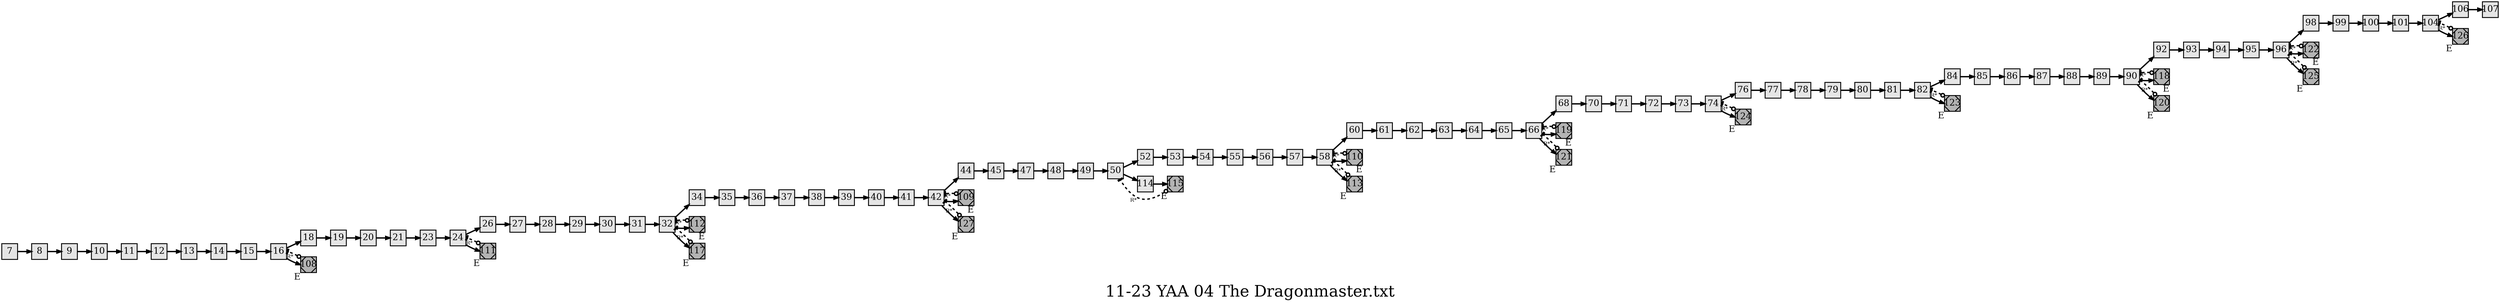 digraph g{
  graph [ label="11-23 YAA 04 The Dragonmaster.txt" rankdir=LR, ordering=out, fontsize=36, nodesep="0.35", ranksep="0.45"];
  node  [shape=rect, penwidth=2, fontsize=20, style=filled, fillcolor=grey90, margin="0,0", labelfloat=true, regular=true, fixedsize=true];
  edge  [labelfloat=true, penwidth=3, fontsize=12];

  7 -> 8;
  8 -> 9;
  9 -> 10;
  10 -> 11;
  11 -> 12;
  12 -> 13;
  13 -> 14;
  14 -> 15;
  15 -> 16;
  16 -> 18;
  16 -> 108;
  18 -> 19;
  19 -> 20;
  20 -> 21;
  21 -> 23;
  23 -> 24;
  24 -> 26;
  24 -> 111;
  26 -> 27;
  27 -> 28;
  28 -> 29;
  29 -> 30;
  30 -> 31;
  31 -> 32;
  32 -> 34;
  32 -> 112;
  32 -> 117;
  34 -> 35;
  35 -> 36;
  36 -> 37;
  37 -> 38;
  38 -> 39;
  39 -> 40;
  40 -> 41;
  41 -> 42;
  42 -> 44;
  42 -> 109;
  42 -> 127;
  44 -> 45;
  45 -> 47;
  47 -> 48;
  48 -> 49;
  49 -> 50;
  50 -> 52;
  50 -> 114;
  52 -> 53;
  53 -> 54;
  54 -> 55;
  55 -> 56;
  56 -> 57;
  57 -> 58;
  58 -> 60;
  58 -> 110;
  58 -> 113;
  60 -> 61;
  61 -> 62;
  62 -> 63;
  63 -> 64;
  64 -> 65;
  65 -> 66;
  66 -> 68;
  66 -> 119;
  66 -> 121;
  68 -> 70;
  70 -> 71;
  71 -> 72;
  72 -> 73;
  73 -> 74;
  74 -> 76;
  74 -> 124;
  76 -> 77;
  77 -> 78;
  78 -> 79;
  79 -> 80;
  80 -> 81;
  81 -> 82;
  82 -> 84;
  82 -> 123;
  84 -> 85;
  85 -> 86;
  86 -> 87;
  87 -> 88;
  88 -> 89;
  89 -> 90;
  90 -> 92;
  90 -> 118;
  90 -> 120;
  92 -> 93;
  93 -> 94;
  94 -> 95;
  95 -> 96;
  96 -> 98;
  96 -> 122;
  96 -> 125;
  98 -> 99;
  99 -> 100;
  100 -> 101;
  101 -> 104;
  104 -> 106;
  104 -> 126;
  106 -> 107;
  108	[ xlabel="E", shape=Msquare, fontsize=20, fillcolor=grey70 ];
  108 -> 16	[ xlabel="R*", dir=both, arrowhead=tee, arrowtail=odot, style=dashed, constraint=false ];
  109	[ xlabel="E", shape=Msquare, fontsize=20, fillcolor=grey70 ];
  109 -> 42	[ xlabel="R*", dir=both, arrowhead=tee, arrowtail=odot, style=dashed, constraint=false ];
  110	[ xlabel="E", shape=Msquare, fontsize=20, fillcolor=grey70 ];
  110 -> 58	[ xlabel="R*", dir=both, arrowhead=tee, arrowtail=odot, style=dashed, constraint=false ];
  111	[ xlabel="E", shape=Msquare, fontsize=20, fillcolor=grey70 ];
  111 -> 24	[ xlabel="R*", dir=both, arrowhead=tee, arrowtail=odot, style=dashed, constraint=false ];
  112	[ xlabel="E", shape=Msquare, fontsize=20, fillcolor=grey70 ];
  112 -> 32	[ xlabel="R*", dir=both, arrowhead=tee, arrowtail=odot, style=dashed, constraint=false ];
  113	[ xlabel="E", shape=Msquare, fontsize=20, fillcolor=grey70 ];
  113 -> 58	[ xlabel="R*", dir=both, arrowhead=tee, arrowtail=odot, style=dashed, constraint=false ];
  114 -> 115;
  115	[ xlabel="E", shape=Msquare, fontsize=20, fillcolor=grey70 ];
  115 -> 50	[ xlabel="R*", dir=both, arrowhead=tee, arrowtail=odot, style=dashed, constraint=false ];
  117	[ xlabel="E", shape=Msquare, fontsize=20, fillcolor=grey70 ];
  117 -> 32	[ xlabel="R*", dir=both, arrowhead=tee, arrowtail=odot, style=dashed, constraint=false ];
  118	[ xlabel="E", shape=Msquare, fontsize=20, fillcolor=grey70 ];
  118 -> 90	[ xlabel="R*", dir=both, arrowhead=tee, arrowtail=odot, style=dashed, constraint=false ];
  119	[ xlabel="E", shape=Msquare, fontsize=20, fillcolor=grey70 ];
  119 -> 66	[ xlabel="R*", dir=both, arrowhead=tee, arrowtail=odot, style=dashed, constraint=false ];
  120	[ xlabel="E", shape=Msquare, fontsize=20, fillcolor=grey70 ];
  120 -> 90	[ xlabel="R*", dir=both, arrowhead=tee, arrowtail=odot, style=dashed, constraint=false ];
  121	[ xlabel="E", shape=Msquare, fontsize=20, fillcolor=grey70 ];
  121 -> 66	[ xlabel="R*", dir=both, arrowhead=tee, arrowtail=odot, style=dashed, constraint=false ];
  122	[ xlabel="E", shape=Msquare, fontsize=20, fillcolor=grey70 ];
  122 -> 96	[ xlabel="R*", dir=both, arrowhead=tee, arrowtail=odot, style=dashed, constraint=false ];
  123	[ xlabel="E", shape=Msquare, fontsize=20, fillcolor=grey70 ];
  123 -> 82	[ xlabel="R*", dir=both, arrowhead=tee, arrowtail=odot, style=dashed, constraint=false ];
  124	[ xlabel="E", shape=Msquare, fontsize=20, fillcolor=grey70 ];
  124 -> 74	[ xlabel="R*", dir=both, arrowhead=tee, arrowtail=odot, style=dashed, constraint=false ];
  125	[ xlabel="E", shape=Msquare, fontsize=20, fillcolor=grey70 ];
  125 -> 96	[ xlabel="R*", dir=both, arrowhead=tee, arrowtail=odot, style=dashed, constraint=false ];
  126	[ xlabel="E", shape=Msquare, fontsize=20, fillcolor=grey70 ];
  126 -> 104	[ xlabel="R*", dir=both, arrowhead=tee, arrowtail=odot, style=dashed, constraint=false ];
  127	[ xlabel="E", shape=Msquare, fontsize=20, fillcolor=grey70 ];
  127 -> 42	[ xlabel="R*", dir=both, arrowhead=tee, arrowtail=odot, style=dashed, constraint=false ];
}

